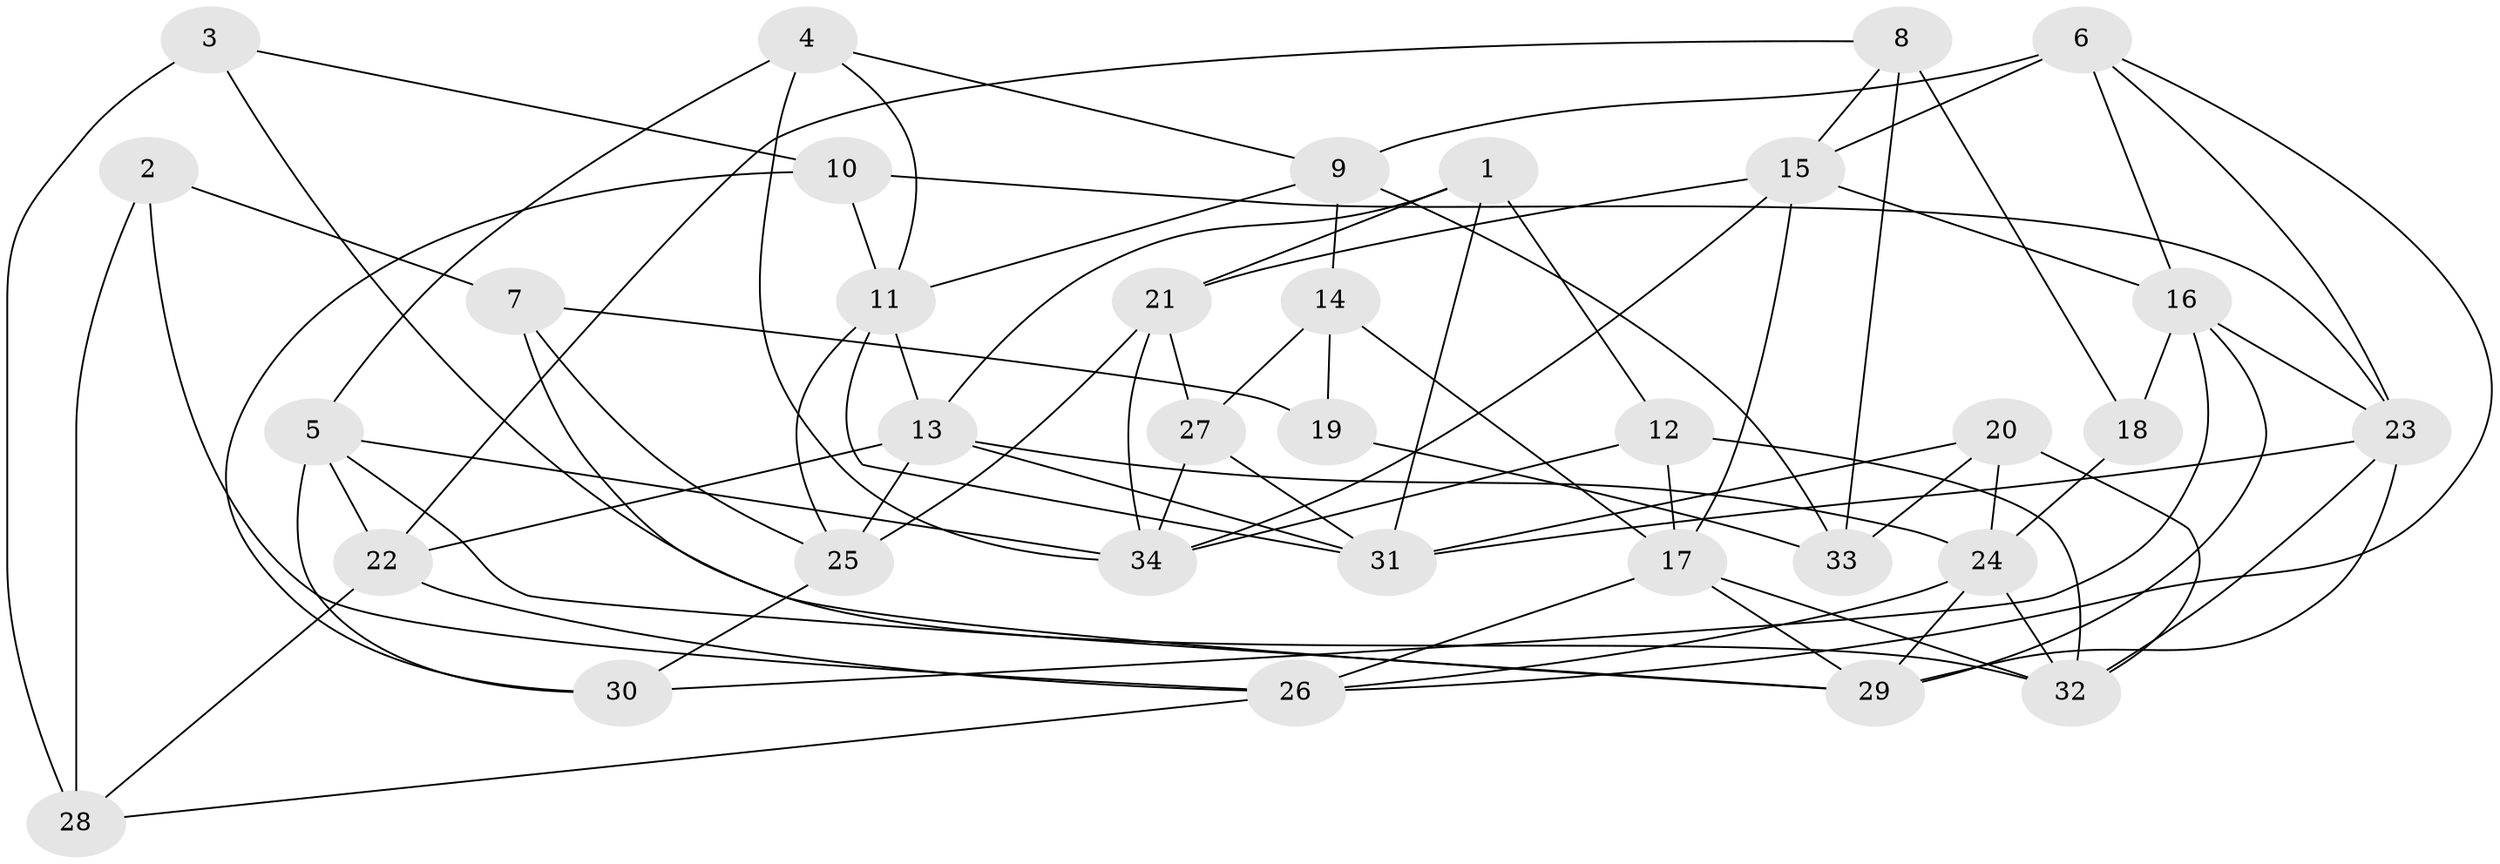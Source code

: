 // original degree distribution, {4: 1.0}
// Generated by graph-tools (version 1.1) at 2025/38/03/04/25 23:38:10]
// undirected, 34 vertices, 81 edges
graph export_dot {
  node [color=gray90,style=filled];
  1;
  2;
  3;
  4;
  5;
  6;
  7;
  8;
  9;
  10;
  11;
  12;
  13;
  14;
  15;
  16;
  17;
  18;
  19;
  20;
  21;
  22;
  23;
  24;
  25;
  26;
  27;
  28;
  29;
  30;
  31;
  32;
  33;
  34;
  1 -- 12 [weight=1.0];
  1 -- 13 [weight=1.0];
  1 -- 21 [weight=1.0];
  1 -- 31 [weight=1.0];
  2 -- 7 [weight=1.0];
  2 -- 26 [weight=1.0];
  2 -- 28 [weight=2.0];
  3 -- 10 [weight=1.0];
  3 -- 28 [weight=2.0];
  3 -- 32 [weight=1.0];
  4 -- 5 [weight=1.0];
  4 -- 9 [weight=1.0];
  4 -- 11 [weight=1.0];
  4 -- 34 [weight=1.0];
  5 -- 22 [weight=2.0];
  5 -- 29 [weight=1.0];
  5 -- 30 [weight=1.0];
  5 -- 34 [weight=1.0];
  6 -- 9 [weight=2.0];
  6 -- 15 [weight=1.0];
  6 -- 16 [weight=1.0];
  6 -- 23 [weight=1.0];
  6 -- 26 [weight=1.0];
  7 -- 19 [weight=1.0];
  7 -- 25 [weight=1.0];
  7 -- 29 [weight=1.0];
  8 -- 15 [weight=1.0];
  8 -- 18 [weight=2.0];
  8 -- 22 [weight=1.0];
  8 -- 33 [weight=2.0];
  9 -- 11 [weight=1.0];
  9 -- 14 [weight=1.0];
  9 -- 33 [weight=1.0];
  10 -- 11 [weight=1.0];
  10 -- 23 [weight=1.0];
  10 -- 30 [weight=1.0];
  11 -- 13 [weight=1.0];
  11 -- 25 [weight=1.0];
  11 -- 31 [weight=1.0];
  12 -- 17 [weight=1.0];
  12 -- 32 [weight=1.0];
  12 -- 34 [weight=1.0];
  13 -- 22 [weight=1.0];
  13 -- 24 [weight=1.0];
  13 -- 25 [weight=1.0];
  13 -- 31 [weight=1.0];
  14 -- 17 [weight=1.0];
  14 -- 19 [weight=1.0];
  14 -- 27 [weight=1.0];
  15 -- 16 [weight=1.0];
  15 -- 17 [weight=1.0];
  15 -- 21 [weight=1.0];
  15 -- 34 [weight=1.0];
  16 -- 18 [weight=1.0];
  16 -- 23 [weight=1.0];
  16 -- 29 [weight=1.0];
  16 -- 30 [weight=1.0];
  17 -- 26 [weight=1.0];
  17 -- 29 [weight=1.0];
  17 -- 32 [weight=1.0];
  18 -- 24 [weight=1.0];
  19 -- 33 [weight=2.0];
  20 -- 24 [weight=1.0];
  20 -- 31 [weight=1.0];
  20 -- 32 [weight=1.0];
  20 -- 33 [weight=1.0];
  21 -- 25 [weight=2.0];
  21 -- 27 [weight=1.0];
  21 -- 34 [weight=1.0];
  22 -- 26 [weight=1.0];
  22 -- 28 [weight=1.0];
  23 -- 29 [weight=1.0];
  23 -- 31 [weight=1.0];
  23 -- 32 [weight=1.0];
  24 -- 26 [weight=1.0];
  24 -- 29 [weight=1.0];
  24 -- 32 [weight=1.0];
  25 -- 30 [weight=1.0];
  26 -- 28 [weight=1.0];
  27 -- 31 [weight=1.0];
  27 -- 34 [weight=1.0];
}
